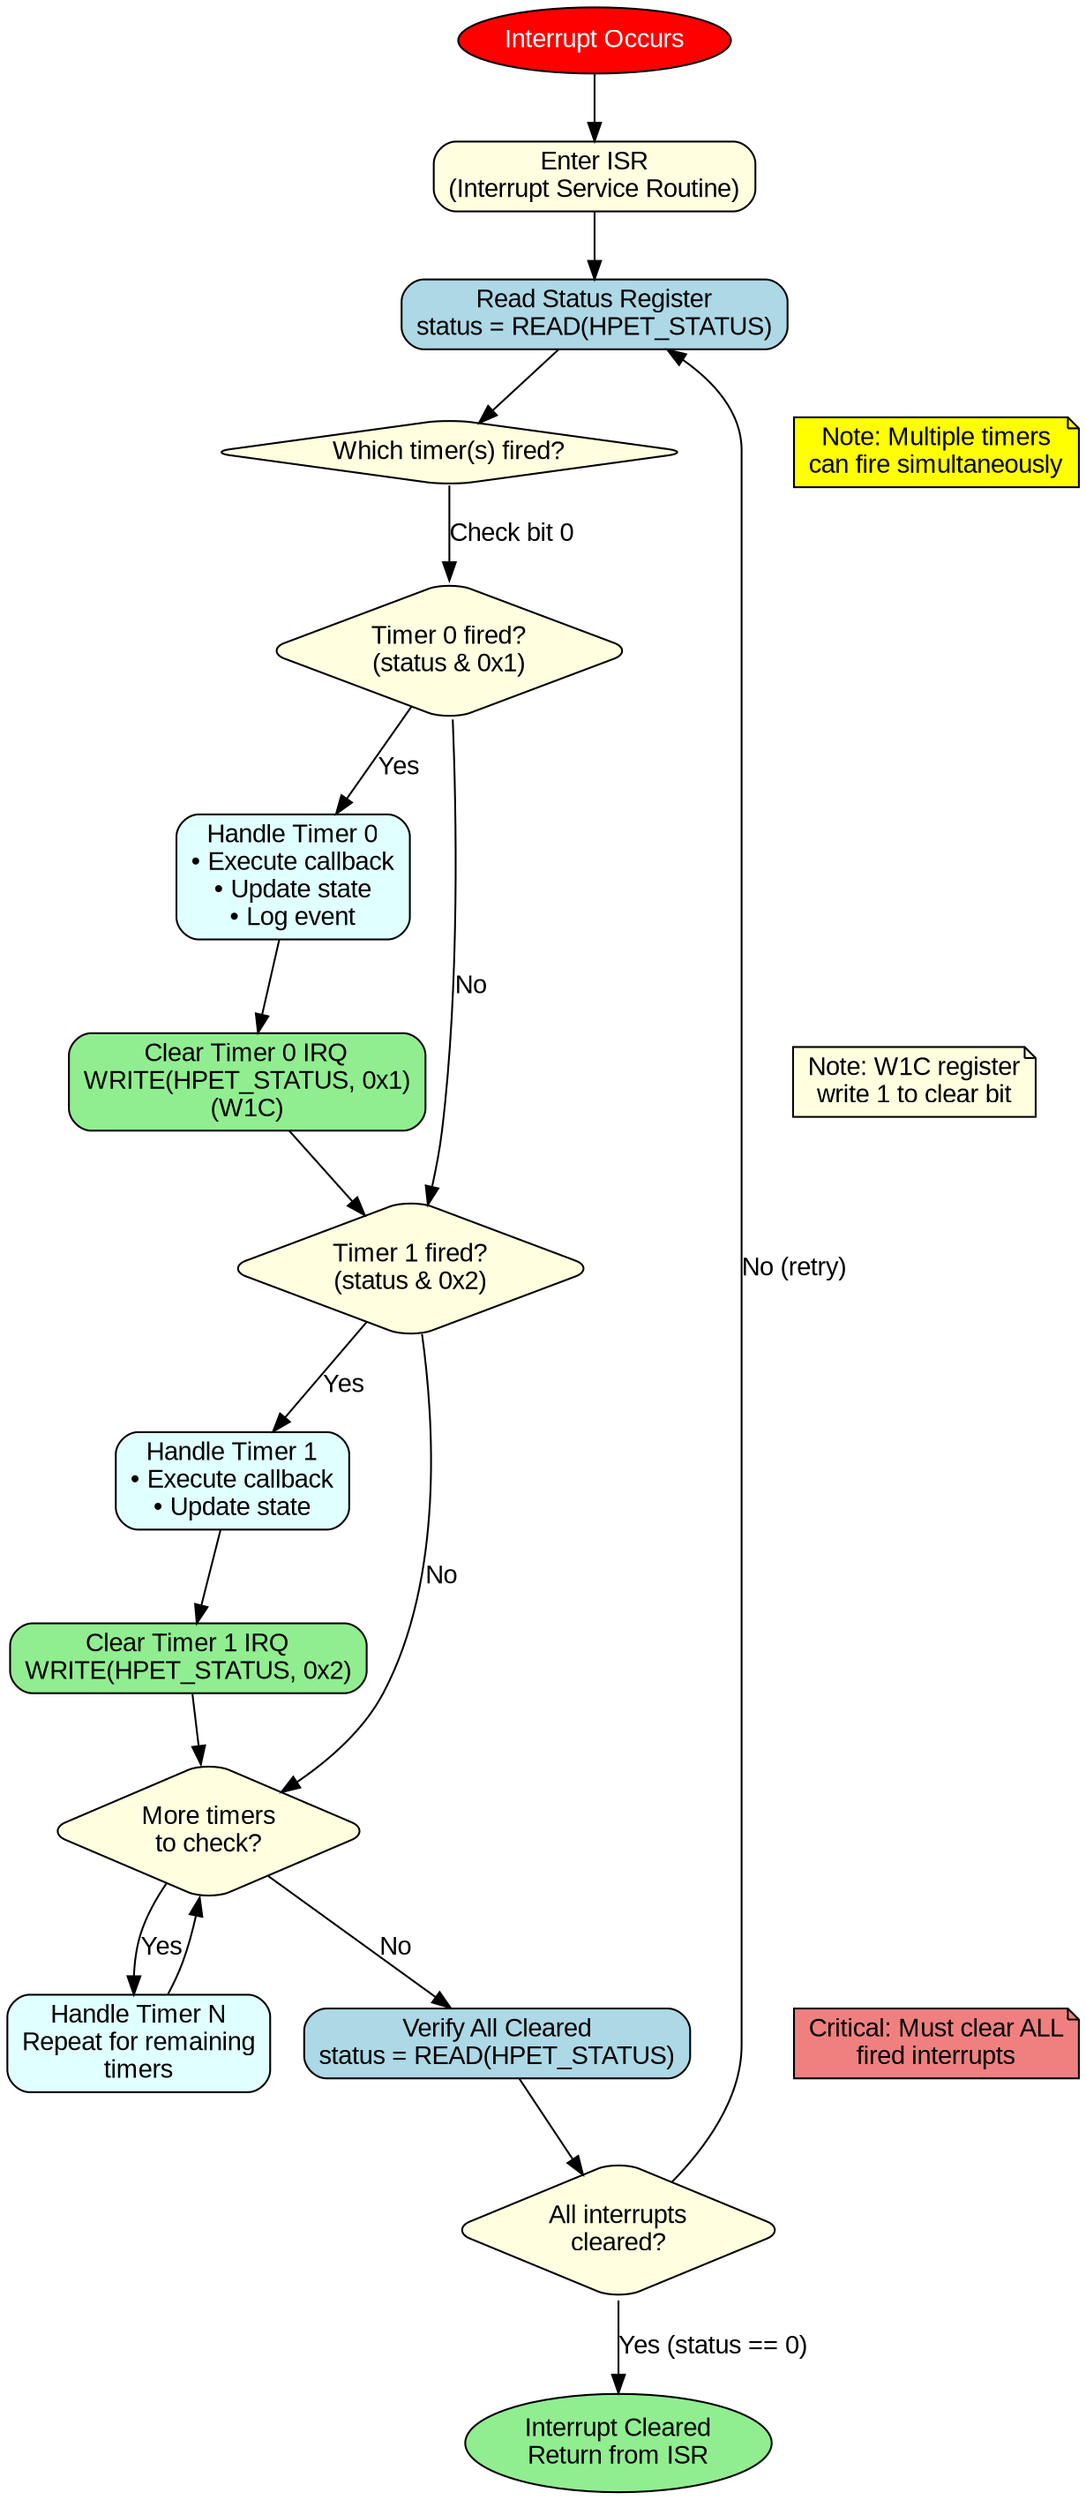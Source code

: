 // HPET Interrupt Handling Flow
// Render with: dot -Tpng interrupt_handling.dot -o interrupt_handling.png

digraph interrupt_handling {
    rankdir=TB;
    node [shape=box, style="rounded,filled", fillcolor=lightblue, fontname="Arial"];
    edge [fontname="Arial"];

    start [label="Interrupt Occurs", shape=ellipse, fillcolor=red, fontcolor=white];
    end [label="Interrupt Cleared\nReturn from ISR", shape=ellipse, fillcolor=lightgreen];

    start -> isr_entry;

    isr_entry [label="Enter ISR\n(Interrupt Service Routine)", fillcolor=lightyellow];
    isr_entry -> read_status;

    read_status [label="Read Status Register\nstatus = READ(HPET_STATUS)"];
    read_status -> check_timers;

    check_timers [label="Which timer(s) fired?", shape=diamond, fillcolor=lightyellow];
    check_timers -> timer0_check [label="Check bit 0"];

    timer0_check [label="Timer 0 fired?\n(status & 0x1)", shape=diamond, fillcolor=lightyellow];
    timer0_check -> handle_timer0 [label="Yes"];
    timer0_check -> timer1_check [label="No"];

    handle_timer0 [label="Handle Timer 0\n• Execute callback\n• Update state\n• Log event", fillcolor=lightcyan];
    handle_timer0 -> clear_timer0;

    clear_timer0 [label="Clear Timer 0 IRQ\nWRITE(HPET_STATUS, 0x1)\n(W1C)", fillcolor=lightgreen];
    clear_timer0 -> timer1_check;

    timer1_check [label="Timer 1 fired?\n(status & 0x2)", shape=diamond, fillcolor=lightyellow];
    timer1_check -> handle_timer1 [label="Yes"];
    timer1_check -> timer2_check [label="No"];

    handle_timer1 [label="Handle Timer 1\n• Execute callback\n• Update state", fillcolor=lightcyan];
    handle_timer1 -> clear_timer1;

    clear_timer1 [label="Clear Timer 1 IRQ\nWRITE(HPET_STATUS, 0x2)", fillcolor=lightgreen];
    clear_timer1 -> timer2_check;

    timer2_check [label="More timers\nto check?", shape=diamond, fillcolor=lightyellow];
    timer2_check -> handle_timerN [label="Yes"];
    timer2_check -> verify_clear [label="No"];

    handle_timerN [label="Handle Timer N\nRepeat for remaining\ntimers", fillcolor=lightcyan];
    handle_timerN -> timer2_check;

    verify_clear [label="Verify All Cleared\nstatus = READ(HPET_STATUS)"];
    verify_clear -> all_clear;

    all_clear [label="All interrupts\ncleared?", shape=diamond, fillcolor=lightyellow];
    all_clear -> end [label="Yes (status == 0)"];
    all_clear -> read_status [label="No (retry)"];

    // Notes
    note1 [label="Note: Multiple timers\ncan fire simultaneously", shape=note, fillcolor=yellow, style=filled];
    note2 [label="Note: W1C register\nwrite 1 to clear bit", shape=note, fillcolor=lightyellow, style=filled];
    note3 [label="Critical: Must clear ALL\nfired interrupts", shape=note, fillcolor=lightcoral, style=filled];

    {rank=same; check_timers; note1;}
    {rank=same; clear_timer0; note2;}
    {rank=same; verify_clear; note3;}
}
